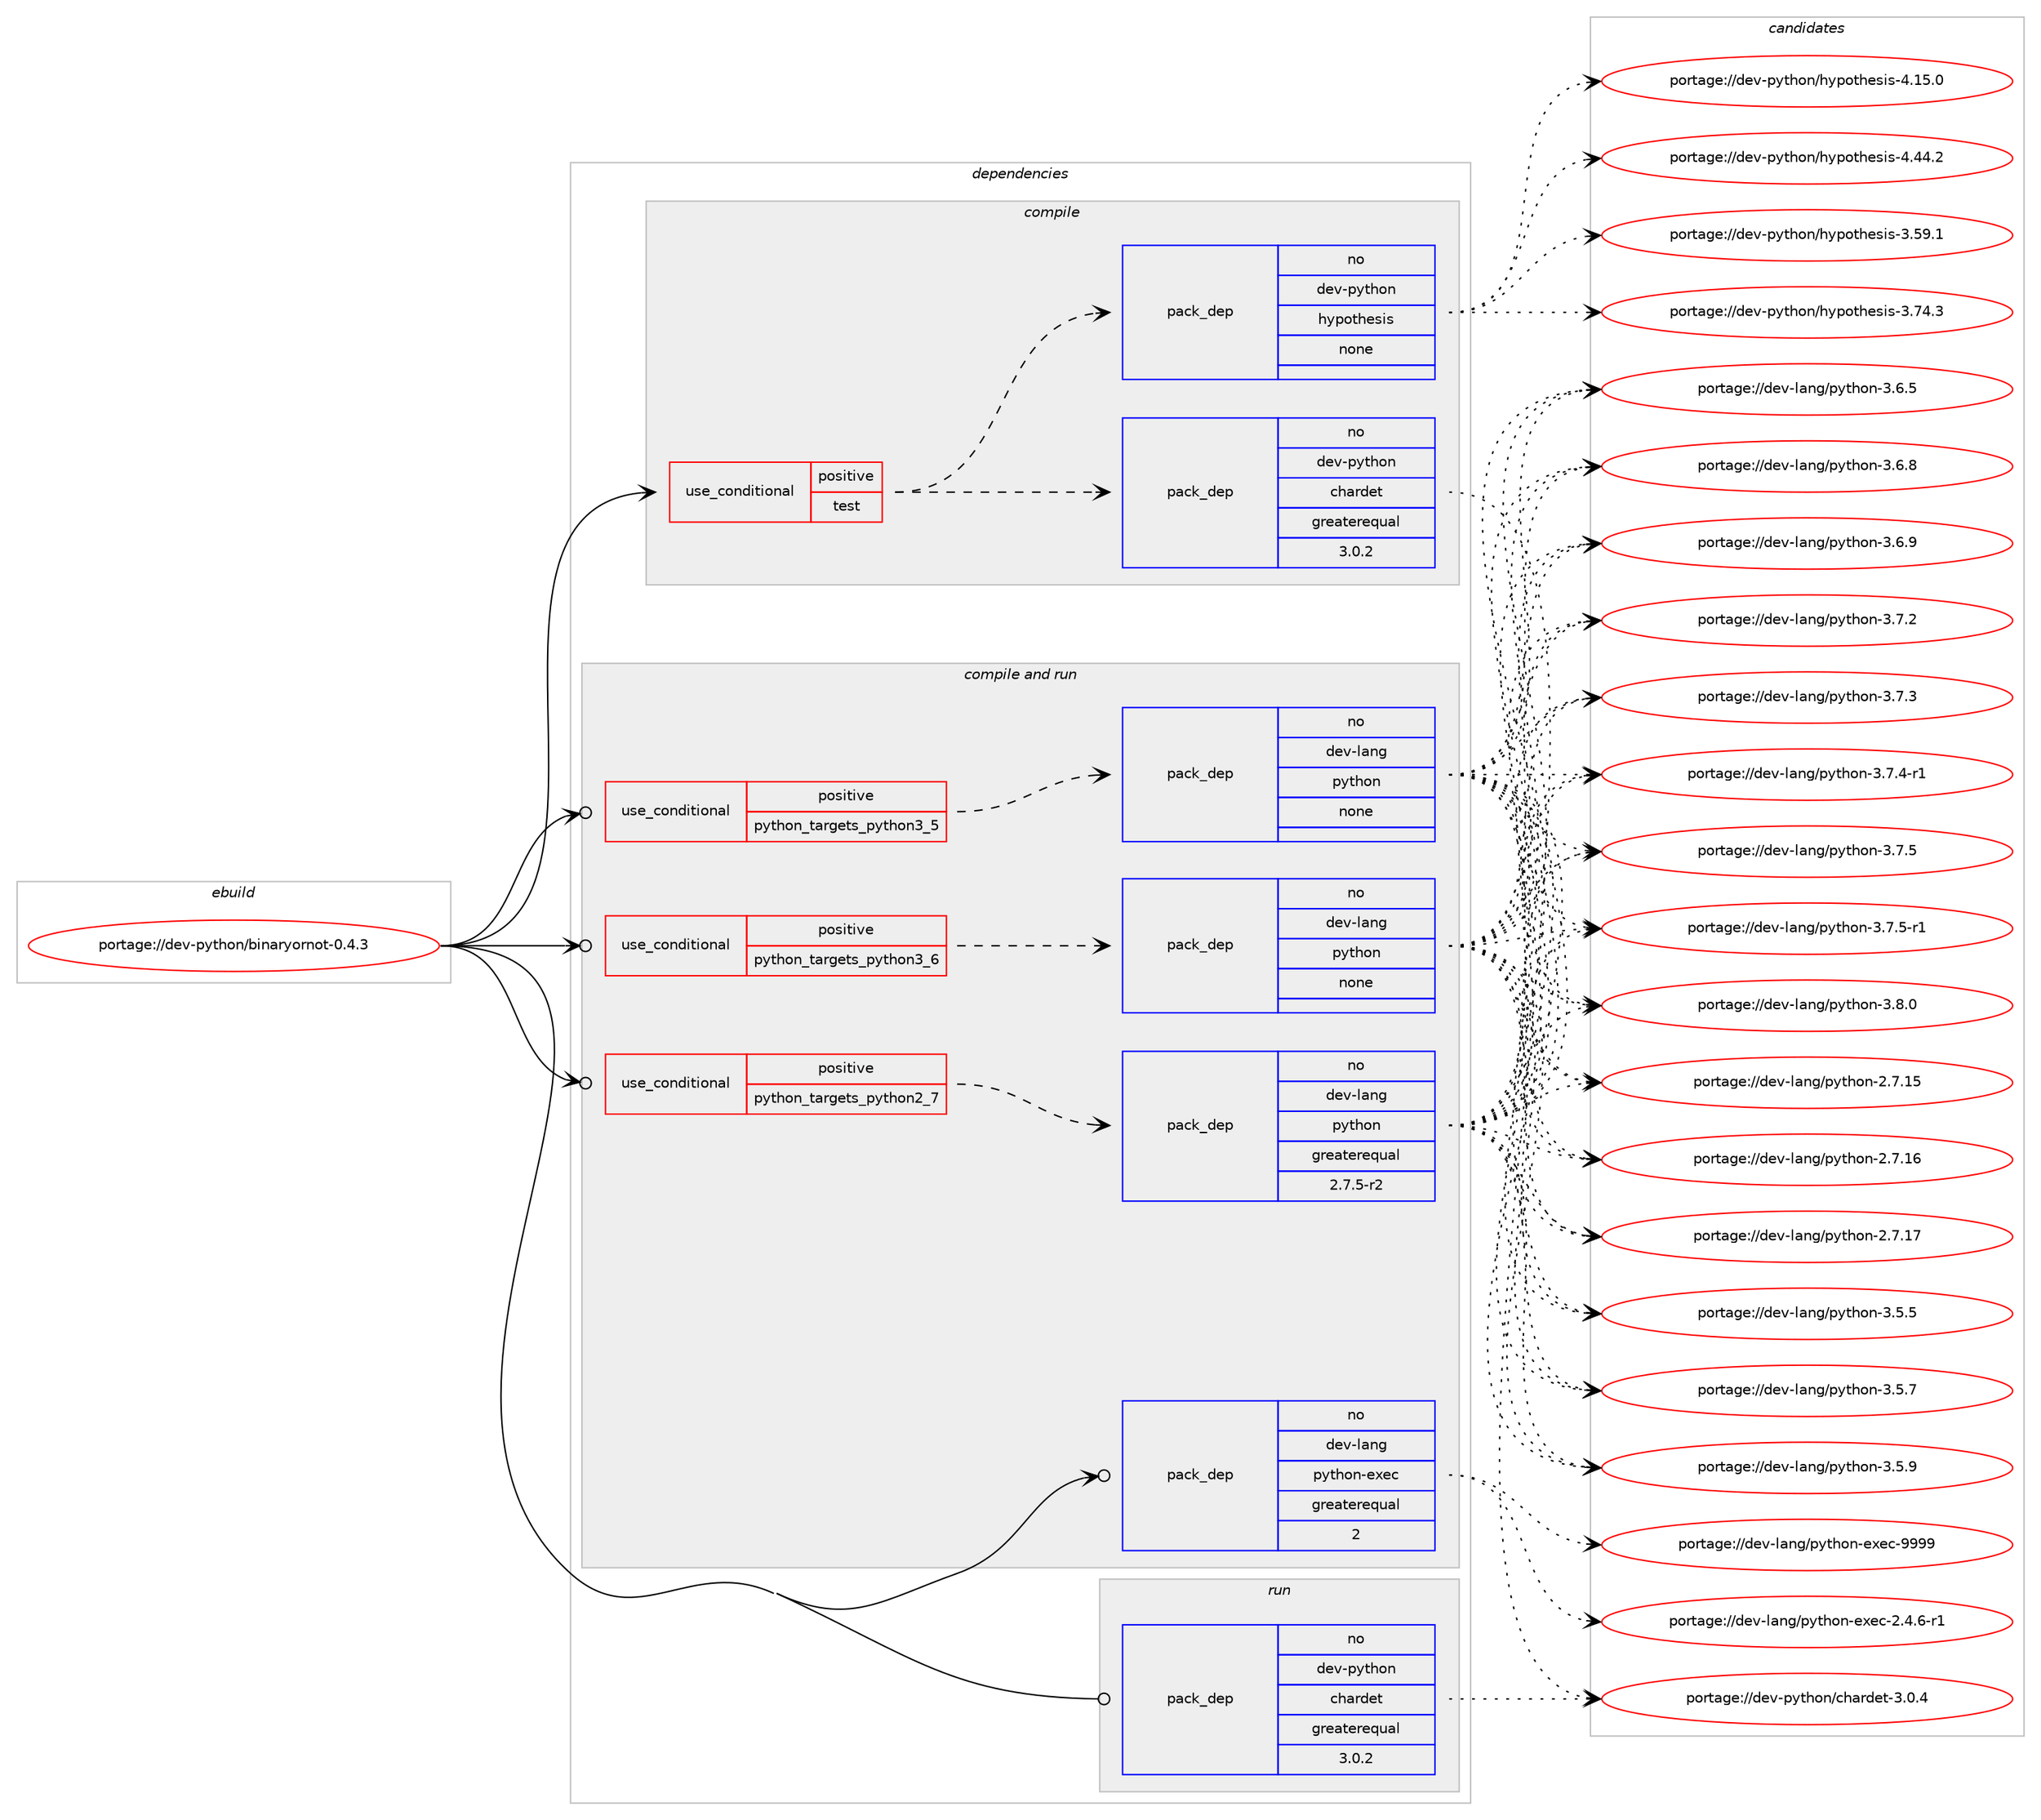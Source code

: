 digraph prolog {

# *************
# Graph options
# *************

newrank=true;
concentrate=true;
compound=true;
graph [rankdir=LR,fontname=Helvetica,fontsize=10,ranksep=1.5];#, ranksep=2.5, nodesep=0.2];
edge  [arrowhead=vee];
node  [fontname=Helvetica,fontsize=10];

# **********
# The ebuild
# **********

subgraph cluster_leftcol {
color=gray;
rank=same;
label=<<i>ebuild</i>>;
id [label="portage://dev-python/binaryornot-0.4.3", color=red, width=4, href="../dev-python/binaryornot-0.4.3.svg"];
}

# ****************
# The dependencies
# ****************

subgraph cluster_midcol {
color=gray;
label=<<i>dependencies</i>>;
subgraph cluster_compile {
fillcolor="#eeeeee";
style=filled;
label=<<i>compile</i>>;
subgraph cond26214 {
dependency131814 [label=<<TABLE BORDER="0" CELLBORDER="1" CELLSPACING="0" CELLPADDING="4"><TR><TD ROWSPAN="3" CELLPADDING="10">use_conditional</TD></TR><TR><TD>positive</TD></TR><TR><TD>test</TD></TR></TABLE>>, shape=none, color=red];
subgraph pack102294 {
dependency131815 [label=<<TABLE BORDER="0" CELLBORDER="1" CELLSPACING="0" CELLPADDING="4" WIDTH="220"><TR><TD ROWSPAN="6" CELLPADDING="30">pack_dep</TD></TR><TR><TD WIDTH="110">no</TD></TR><TR><TD>dev-python</TD></TR><TR><TD>chardet</TD></TR><TR><TD>greaterequal</TD></TR><TR><TD>3.0.2</TD></TR></TABLE>>, shape=none, color=blue];
}
dependency131814:e -> dependency131815:w [weight=20,style="dashed",arrowhead="vee"];
subgraph pack102295 {
dependency131816 [label=<<TABLE BORDER="0" CELLBORDER="1" CELLSPACING="0" CELLPADDING="4" WIDTH="220"><TR><TD ROWSPAN="6" CELLPADDING="30">pack_dep</TD></TR><TR><TD WIDTH="110">no</TD></TR><TR><TD>dev-python</TD></TR><TR><TD>hypothesis</TD></TR><TR><TD>none</TD></TR><TR><TD></TD></TR></TABLE>>, shape=none, color=blue];
}
dependency131814:e -> dependency131816:w [weight=20,style="dashed",arrowhead="vee"];
}
id:e -> dependency131814:w [weight=20,style="solid",arrowhead="vee"];
}
subgraph cluster_compileandrun {
fillcolor="#eeeeee";
style=filled;
label=<<i>compile and run</i>>;
subgraph cond26215 {
dependency131817 [label=<<TABLE BORDER="0" CELLBORDER="1" CELLSPACING="0" CELLPADDING="4"><TR><TD ROWSPAN="3" CELLPADDING="10">use_conditional</TD></TR><TR><TD>positive</TD></TR><TR><TD>python_targets_python2_7</TD></TR></TABLE>>, shape=none, color=red];
subgraph pack102296 {
dependency131818 [label=<<TABLE BORDER="0" CELLBORDER="1" CELLSPACING="0" CELLPADDING="4" WIDTH="220"><TR><TD ROWSPAN="6" CELLPADDING="30">pack_dep</TD></TR><TR><TD WIDTH="110">no</TD></TR><TR><TD>dev-lang</TD></TR><TR><TD>python</TD></TR><TR><TD>greaterequal</TD></TR><TR><TD>2.7.5-r2</TD></TR></TABLE>>, shape=none, color=blue];
}
dependency131817:e -> dependency131818:w [weight=20,style="dashed",arrowhead="vee"];
}
id:e -> dependency131817:w [weight=20,style="solid",arrowhead="odotvee"];
subgraph cond26216 {
dependency131819 [label=<<TABLE BORDER="0" CELLBORDER="1" CELLSPACING="0" CELLPADDING="4"><TR><TD ROWSPAN="3" CELLPADDING="10">use_conditional</TD></TR><TR><TD>positive</TD></TR><TR><TD>python_targets_python3_5</TD></TR></TABLE>>, shape=none, color=red];
subgraph pack102297 {
dependency131820 [label=<<TABLE BORDER="0" CELLBORDER="1" CELLSPACING="0" CELLPADDING="4" WIDTH="220"><TR><TD ROWSPAN="6" CELLPADDING="30">pack_dep</TD></TR><TR><TD WIDTH="110">no</TD></TR><TR><TD>dev-lang</TD></TR><TR><TD>python</TD></TR><TR><TD>none</TD></TR><TR><TD></TD></TR></TABLE>>, shape=none, color=blue];
}
dependency131819:e -> dependency131820:w [weight=20,style="dashed",arrowhead="vee"];
}
id:e -> dependency131819:w [weight=20,style="solid",arrowhead="odotvee"];
subgraph cond26217 {
dependency131821 [label=<<TABLE BORDER="0" CELLBORDER="1" CELLSPACING="0" CELLPADDING="4"><TR><TD ROWSPAN="3" CELLPADDING="10">use_conditional</TD></TR><TR><TD>positive</TD></TR><TR><TD>python_targets_python3_6</TD></TR></TABLE>>, shape=none, color=red];
subgraph pack102298 {
dependency131822 [label=<<TABLE BORDER="0" CELLBORDER="1" CELLSPACING="0" CELLPADDING="4" WIDTH="220"><TR><TD ROWSPAN="6" CELLPADDING="30">pack_dep</TD></TR><TR><TD WIDTH="110">no</TD></TR><TR><TD>dev-lang</TD></TR><TR><TD>python</TD></TR><TR><TD>none</TD></TR><TR><TD></TD></TR></TABLE>>, shape=none, color=blue];
}
dependency131821:e -> dependency131822:w [weight=20,style="dashed",arrowhead="vee"];
}
id:e -> dependency131821:w [weight=20,style="solid",arrowhead="odotvee"];
subgraph pack102299 {
dependency131823 [label=<<TABLE BORDER="0" CELLBORDER="1" CELLSPACING="0" CELLPADDING="4" WIDTH="220"><TR><TD ROWSPAN="6" CELLPADDING="30">pack_dep</TD></TR><TR><TD WIDTH="110">no</TD></TR><TR><TD>dev-lang</TD></TR><TR><TD>python-exec</TD></TR><TR><TD>greaterequal</TD></TR><TR><TD>2</TD></TR></TABLE>>, shape=none, color=blue];
}
id:e -> dependency131823:w [weight=20,style="solid",arrowhead="odotvee"];
}
subgraph cluster_run {
fillcolor="#eeeeee";
style=filled;
label=<<i>run</i>>;
subgraph pack102300 {
dependency131824 [label=<<TABLE BORDER="0" CELLBORDER="1" CELLSPACING="0" CELLPADDING="4" WIDTH="220"><TR><TD ROWSPAN="6" CELLPADDING="30">pack_dep</TD></TR><TR><TD WIDTH="110">no</TD></TR><TR><TD>dev-python</TD></TR><TR><TD>chardet</TD></TR><TR><TD>greaterequal</TD></TR><TR><TD>3.0.2</TD></TR></TABLE>>, shape=none, color=blue];
}
id:e -> dependency131824:w [weight=20,style="solid",arrowhead="odot"];
}
}

# **************
# The candidates
# **************

subgraph cluster_choices {
rank=same;
color=gray;
label=<<i>candidates</i>>;

subgraph choice102294 {
color=black;
nodesep=1;
choiceportage10010111845112121116104111110479910497114100101116455146484652 [label="portage://dev-python/chardet-3.0.4", color=red, width=4,href="../dev-python/chardet-3.0.4.svg"];
dependency131815:e -> choiceportage10010111845112121116104111110479910497114100101116455146484652:w [style=dotted,weight="100"];
}
subgraph choice102295 {
color=black;
nodesep=1;
choiceportage100101118451121211161041111104710412111211111610410111510511545514653574649 [label="portage://dev-python/hypothesis-3.59.1", color=red, width=4,href="../dev-python/hypothesis-3.59.1.svg"];
choiceportage100101118451121211161041111104710412111211111610410111510511545514655524651 [label="portage://dev-python/hypothesis-3.74.3", color=red, width=4,href="../dev-python/hypothesis-3.74.3.svg"];
choiceportage100101118451121211161041111104710412111211111610410111510511545524649534648 [label="portage://dev-python/hypothesis-4.15.0", color=red, width=4,href="../dev-python/hypothesis-4.15.0.svg"];
choiceportage100101118451121211161041111104710412111211111610410111510511545524652524650 [label="portage://dev-python/hypothesis-4.44.2", color=red, width=4,href="../dev-python/hypothesis-4.44.2.svg"];
dependency131816:e -> choiceportage100101118451121211161041111104710412111211111610410111510511545514653574649:w [style=dotted,weight="100"];
dependency131816:e -> choiceportage100101118451121211161041111104710412111211111610410111510511545514655524651:w [style=dotted,weight="100"];
dependency131816:e -> choiceportage100101118451121211161041111104710412111211111610410111510511545524649534648:w [style=dotted,weight="100"];
dependency131816:e -> choiceportage100101118451121211161041111104710412111211111610410111510511545524652524650:w [style=dotted,weight="100"];
}
subgraph choice102296 {
color=black;
nodesep=1;
choiceportage10010111845108971101034711212111610411111045504655464953 [label="portage://dev-lang/python-2.7.15", color=red, width=4,href="../dev-lang/python-2.7.15.svg"];
choiceportage10010111845108971101034711212111610411111045504655464954 [label="portage://dev-lang/python-2.7.16", color=red, width=4,href="../dev-lang/python-2.7.16.svg"];
choiceportage10010111845108971101034711212111610411111045504655464955 [label="portage://dev-lang/python-2.7.17", color=red, width=4,href="../dev-lang/python-2.7.17.svg"];
choiceportage100101118451089711010347112121116104111110455146534653 [label="portage://dev-lang/python-3.5.5", color=red, width=4,href="../dev-lang/python-3.5.5.svg"];
choiceportage100101118451089711010347112121116104111110455146534655 [label="portage://dev-lang/python-3.5.7", color=red, width=4,href="../dev-lang/python-3.5.7.svg"];
choiceportage100101118451089711010347112121116104111110455146534657 [label="portage://dev-lang/python-3.5.9", color=red, width=4,href="../dev-lang/python-3.5.9.svg"];
choiceportage100101118451089711010347112121116104111110455146544653 [label="portage://dev-lang/python-3.6.5", color=red, width=4,href="../dev-lang/python-3.6.5.svg"];
choiceportage100101118451089711010347112121116104111110455146544656 [label="portage://dev-lang/python-3.6.8", color=red, width=4,href="../dev-lang/python-3.6.8.svg"];
choiceportage100101118451089711010347112121116104111110455146544657 [label="portage://dev-lang/python-3.6.9", color=red, width=4,href="../dev-lang/python-3.6.9.svg"];
choiceportage100101118451089711010347112121116104111110455146554650 [label="portage://dev-lang/python-3.7.2", color=red, width=4,href="../dev-lang/python-3.7.2.svg"];
choiceportage100101118451089711010347112121116104111110455146554651 [label="portage://dev-lang/python-3.7.3", color=red, width=4,href="../dev-lang/python-3.7.3.svg"];
choiceportage1001011184510897110103471121211161041111104551465546524511449 [label="portage://dev-lang/python-3.7.4-r1", color=red, width=4,href="../dev-lang/python-3.7.4-r1.svg"];
choiceportage100101118451089711010347112121116104111110455146554653 [label="portage://dev-lang/python-3.7.5", color=red, width=4,href="../dev-lang/python-3.7.5.svg"];
choiceportage1001011184510897110103471121211161041111104551465546534511449 [label="portage://dev-lang/python-3.7.5-r1", color=red, width=4,href="../dev-lang/python-3.7.5-r1.svg"];
choiceportage100101118451089711010347112121116104111110455146564648 [label="portage://dev-lang/python-3.8.0", color=red, width=4,href="../dev-lang/python-3.8.0.svg"];
dependency131818:e -> choiceportage10010111845108971101034711212111610411111045504655464953:w [style=dotted,weight="100"];
dependency131818:e -> choiceportage10010111845108971101034711212111610411111045504655464954:w [style=dotted,weight="100"];
dependency131818:e -> choiceportage10010111845108971101034711212111610411111045504655464955:w [style=dotted,weight="100"];
dependency131818:e -> choiceportage100101118451089711010347112121116104111110455146534653:w [style=dotted,weight="100"];
dependency131818:e -> choiceportage100101118451089711010347112121116104111110455146534655:w [style=dotted,weight="100"];
dependency131818:e -> choiceportage100101118451089711010347112121116104111110455146534657:w [style=dotted,weight="100"];
dependency131818:e -> choiceportage100101118451089711010347112121116104111110455146544653:w [style=dotted,weight="100"];
dependency131818:e -> choiceportage100101118451089711010347112121116104111110455146544656:w [style=dotted,weight="100"];
dependency131818:e -> choiceportage100101118451089711010347112121116104111110455146544657:w [style=dotted,weight="100"];
dependency131818:e -> choiceportage100101118451089711010347112121116104111110455146554650:w [style=dotted,weight="100"];
dependency131818:e -> choiceportage100101118451089711010347112121116104111110455146554651:w [style=dotted,weight="100"];
dependency131818:e -> choiceportage1001011184510897110103471121211161041111104551465546524511449:w [style=dotted,weight="100"];
dependency131818:e -> choiceportage100101118451089711010347112121116104111110455146554653:w [style=dotted,weight="100"];
dependency131818:e -> choiceportage1001011184510897110103471121211161041111104551465546534511449:w [style=dotted,weight="100"];
dependency131818:e -> choiceportage100101118451089711010347112121116104111110455146564648:w [style=dotted,weight="100"];
}
subgraph choice102297 {
color=black;
nodesep=1;
choiceportage10010111845108971101034711212111610411111045504655464953 [label="portage://dev-lang/python-2.7.15", color=red, width=4,href="../dev-lang/python-2.7.15.svg"];
choiceportage10010111845108971101034711212111610411111045504655464954 [label="portage://dev-lang/python-2.7.16", color=red, width=4,href="../dev-lang/python-2.7.16.svg"];
choiceportage10010111845108971101034711212111610411111045504655464955 [label="portage://dev-lang/python-2.7.17", color=red, width=4,href="../dev-lang/python-2.7.17.svg"];
choiceportage100101118451089711010347112121116104111110455146534653 [label="portage://dev-lang/python-3.5.5", color=red, width=4,href="../dev-lang/python-3.5.5.svg"];
choiceportage100101118451089711010347112121116104111110455146534655 [label="portage://dev-lang/python-3.5.7", color=red, width=4,href="../dev-lang/python-3.5.7.svg"];
choiceportage100101118451089711010347112121116104111110455146534657 [label="portage://dev-lang/python-3.5.9", color=red, width=4,href="../dev-lang/python-3.5.9.svg"];
choiceportage100101118451089711010347112121116104111110455146544653 [label="portage://dev-lang/python-3.6.5", color=red, width=4,href="../dev-lang/python-3.6.5.svg"];
choiceportage100101118451089711010347112121116104111110455146544656 [label="portage://dev-lang/python-3.6.8", color=red, width=4,href="../dev-lang/python-3.6.8.svg"];
choiceportage100101118451089711010347112121116104111110455146544657 [label="portage://dev-lang/python-3.6.9", color=red, width=4,href="../dev-lang/python-3.6.9.svg"];
choiceportage100101118451089711010347112121116104111110455146554650 [label="portage://dev-lang/python-3.7.2", color=red, width=4,href="../dev-lang/python-3.7.2.svg"];
choiceportage100101118451089711010347112121116104111110455146554651 [label="portage://dev-lang/python-3.7.3", color=red, width=4,href="../dev-lang/python-3.7.3.svg"];
choiceportage1001011184510897110103471121211161041111104551465546524511449 [label="portage://dev-lang/python-3.7.4-r1", color=red, width=4,href="../dev-lang/python-3.7.4-r1.svg"];
choiceportage100101118451089711010347112121116104111110455146554653 [label="portage://dev-lang/python-3.7.5", color=red, width=4,href="../dev-lang/python-3.7.5.svg"];
choiceportage1001011184510897110103471121211161041111104551465546534511449 [label="portage://dev-lang/python-3.7.5-r1", color=red, width=4,href="../dev-lang/python-3.7.5-r1.svg"];
choiceportage100101118451089711010347112121116104111110455146564648 [label="portage://dev-lang/python-3.8.0", color=red, width=4,href="../dev-lang/python-3.8.0.svg"];
dependency131820:e -> choiceportage10010111845108971101034711212111610411111045504655464953:w [style=dotted,weight="100"];
dependency131820:e -> choiceportage10010111845108971101034711212111610411111045504655464954:w [style=dotted,weight="100"];
dependency131820:e -> choiceportage10010111845108971101034711212111610411111045504655464955:w [style=dotted,weight="100"];
dependency131820:e -> choiceportage100101118451089711010347112121116104111110455146534653:w [style=dotted,weight="100"];
dependency131820:e -> choiceportage100101118451089711010347112121116104111110455146534655:w [style=dotted,weight="100"];
dependency131820:e -> choiceportage100101118451089711010347112121116104111110455146534657:w [style=dotted,weight="100"];
dependency131820:e -> choiceportage100101118451089711010347112121116104111110455146544653:w [style=dotted,weight="100"];
dependency131820:e -> choiceportage100101118451089711010347112121116104111110455146544656:w [style=dotted,weight="100"];
dependency131820:e -> choiceportage100101118451089711010347112121116104111110455146544657:w [style=dotted,weight="100"];
dependency131820:e -> choiceportage100101118451089711010347112121116104111110455146554650:w [style=dotted,weight="100"];
dependency131820:e -> choiceportage100101118451089711010347112121116104111110455146554651:w [style=dotted,weight="100"];
dependency131820:e -> choiceportage1001011184510897110103471121211161041111104551465546524511449:w [style=dotted,weight="100"];
dependency131820:e -> choiceportage100101118451089711010347112121116104111110455146554653:w [style=dotted,weight="100"];
dependency131820:e -> choiceportage1001011184510897110103471121211161041111104551465546534511449:w [style=dotted,weight="100"];
dependency131820:e -> choiceportage100101118451089711010347112121116104111110455146564648:w [style=dotted,weight="100"];
}
subgraph choice102298 {
color=black;
nodesep=1;
choiceportage10010111845108971101034711212111610411111045504655464953 [label="portage://dev-lang/python-2.7.15", color=red, width=4,href="../dev-lang/python-2.7.15.svg"];
choiceportage10010111845108971101034711212111610411111045504655464954 [label="portage://dev-lang/python-2.7.16", color=red, width=4,href="../dev-lang/python-2.7.16.svg"];
choiceportage10010111845108971101034711212111610411111045504655464955 [label="portage://dev-lang/python-2.7.17", color=red, width=4,href="../dev-lang/python-2.7.17.svg"];
choiceportage100101118451089711010347112121116104111110455146534653 [label="portage://dev-lang/python-3.5.5", color=red, width=4,href="../dev-lang/python-3.5.5.svg"];
choiceportage100101118451089711010347112121116104111110455146534655 [label="portage://dev-lang/python-3.5.7", color=red, width=4,href="../dev-lang/python-3.5.7.svg"];
choiceportage100101118451089711010347112121116104111110455146534657 [label="portage://dev-lang/python-3.5.9", color=red, width=4,href="../dev-lang/python-3.5.9.svg"];
choiceportage100101118451089711010347112121116104111110455146544653 [label="portage://dev-lang/python-3.6.5", color=red, width=4,href="../dev-lang/python-3.6.5.svg"];
choiceportage100101118451089711010347112121116104111110455146544656 [label="portage://dev-lang/python-3.6.8", color=red, width=4,href="../dev-lang/python-3.6.8.svg"];
choiceportage100101118451089711010347112121116104111110455146544657 [label="portage://dev-lang/python-3.6.9", color=red, width=4,href="../dev-lang/python-3.6.9.svg"];
choiceportage100101118451089711010347112121116104111110455146554650 [label="portage://dev-lang/python-3.7.2", color=red, width=4,href="../dev-lang/python-3.7.2.svg"];
choiceportage100101118451089711010347112121116104111110455146554651 [label="portage://dev-lang/python-3.7.3", color=red, width=4,href="../dev-lang/python-3.7.3.svg"];
choiceportage1001011184510897110103471121211161041111104551465546524511449 [label="portage://dev-lang/python-3.7.4-r1", color=red, width=4,href="../dev-lang/python-3.7.4-r1.svg"];
choiceportage100101118451089711010347112121116104111110455146554653 [label="portage://dev-lang/python-3.7.5", color=red, width=4,href="../dev-lang/python-3.7.5.svg"];
choiceportage1001011184510897110103471121211161041111104551465546534511449 [label="portage://dev-lang/python-3.7.5-r1", color=red, width=4,href="../dev-lang/python-3.7.5-r1.svg"];
choiceportage100101118451089711010347112121116104111110455146564648 [label="portage://dev-lang/python-3.8.0", color=red, width=4,href="../dev-lang/python-3.8.0.svg"];
dependency131822:e -> choiceportage10010111845108971101034711212111610411111045504655464953:w [style=dotted,weight="100"];
dependency131822:e -> choiceportage10010111845108971101034711212111610411111045504655464954:w [style=dotted,weight="100"];
dependency131822:e -> choiceportage10010111845108971101034711212111610411111045504655464955:w [style=dotted,weight="100"];
dependency131822:e -> choiceportage100101118451089711010347112121116104111110455146534653:w [style=dotted,weight="100"];
dependency131822:e -> choiceportage100101118451089711010347112121116104111110455146534655:w [style=dotted,weight="100"];
dependency131822:e -> choiceportage100101118451089711010347112121116104111110455146534657:w [style=dotted,weight="100"];
dependency131822:e -> choiceportage100101118451089711010347112121116104111110455146544653:w [style=dotted,weight="100"];
dependency131822:e -> choiceportage100101118451089711010347112121116104111110455146544656:w [style=dotted,weight="100"];
dependency131822:e -> choiceportage100101118451089711010347112121116104111110455146544657:w [style=dotted,weight="100"];
dependency131822:e -> choiceportage100101118451089711010347112121116104111110455146554650:w [style=dotted,weight="100"];
dependency131822:e -> choiceportage100101118451089711010347112121116104111110455146554651:w [style=dotted,weight="100"];
dependency131822:e -> choiceportage1001011184510897110103471121211161041111104551465546524511449:w [style=dotted,weight="100"];
dependency131822:e -> choiceportage100101118451089711010347112121116104111110455146554653:w [style=dotted,weight="100"];
dependency131822:e -> choiceportage1001011184510897110103471121211161041111104551465546534511449:w [style=dotted,weight="100"];
dependency131822:e -> choiceportage100101118451089711010347112121116104111110455146564648:w [style=dotted,weight="100"];
}
subgraph choice102299 {
color=black;
nodesep=1;
choiceportage10010111845108971101034711212111610411111045101120101994550465246544511449 [label="portage://dev-lang/python-exec-2.4.6-r1", color=red, width=4,href="../dev-lang/python-exec-2.4.6-r1.svg"];
choiceportage10010111845108971101034711212111610411111045101120101994557575757 [label="portage://dev-lang/python-exec-9999", color=red, width=4,href="../dev-lang/python-exec-9999.svg"];
dependency131823:e -> choiceportage10010111845108971101034711212111610411111045101120101994550465246544511449:w [style=dotted,weight="100"];
dependency131823:e -> choiceportage10010111845108971101034711212111610411111045101120101994557575757:w [style=dotted,weight="100"];
}
subgraph choice102300 {
color=black;
nodesep=1;
choiceportage10010111845112121116104111110479910497114100101116455146484652 [label="portage://dev-python/chardet-3.0.4", color=red, width=4,href="../dev-python/chardet-3.0.4.svg"];
dependency131824:e -> choiceportage10010111845112121116104111110479910497114100101116455146484652:w [style=dotted,weight="100"];
}
}

}
